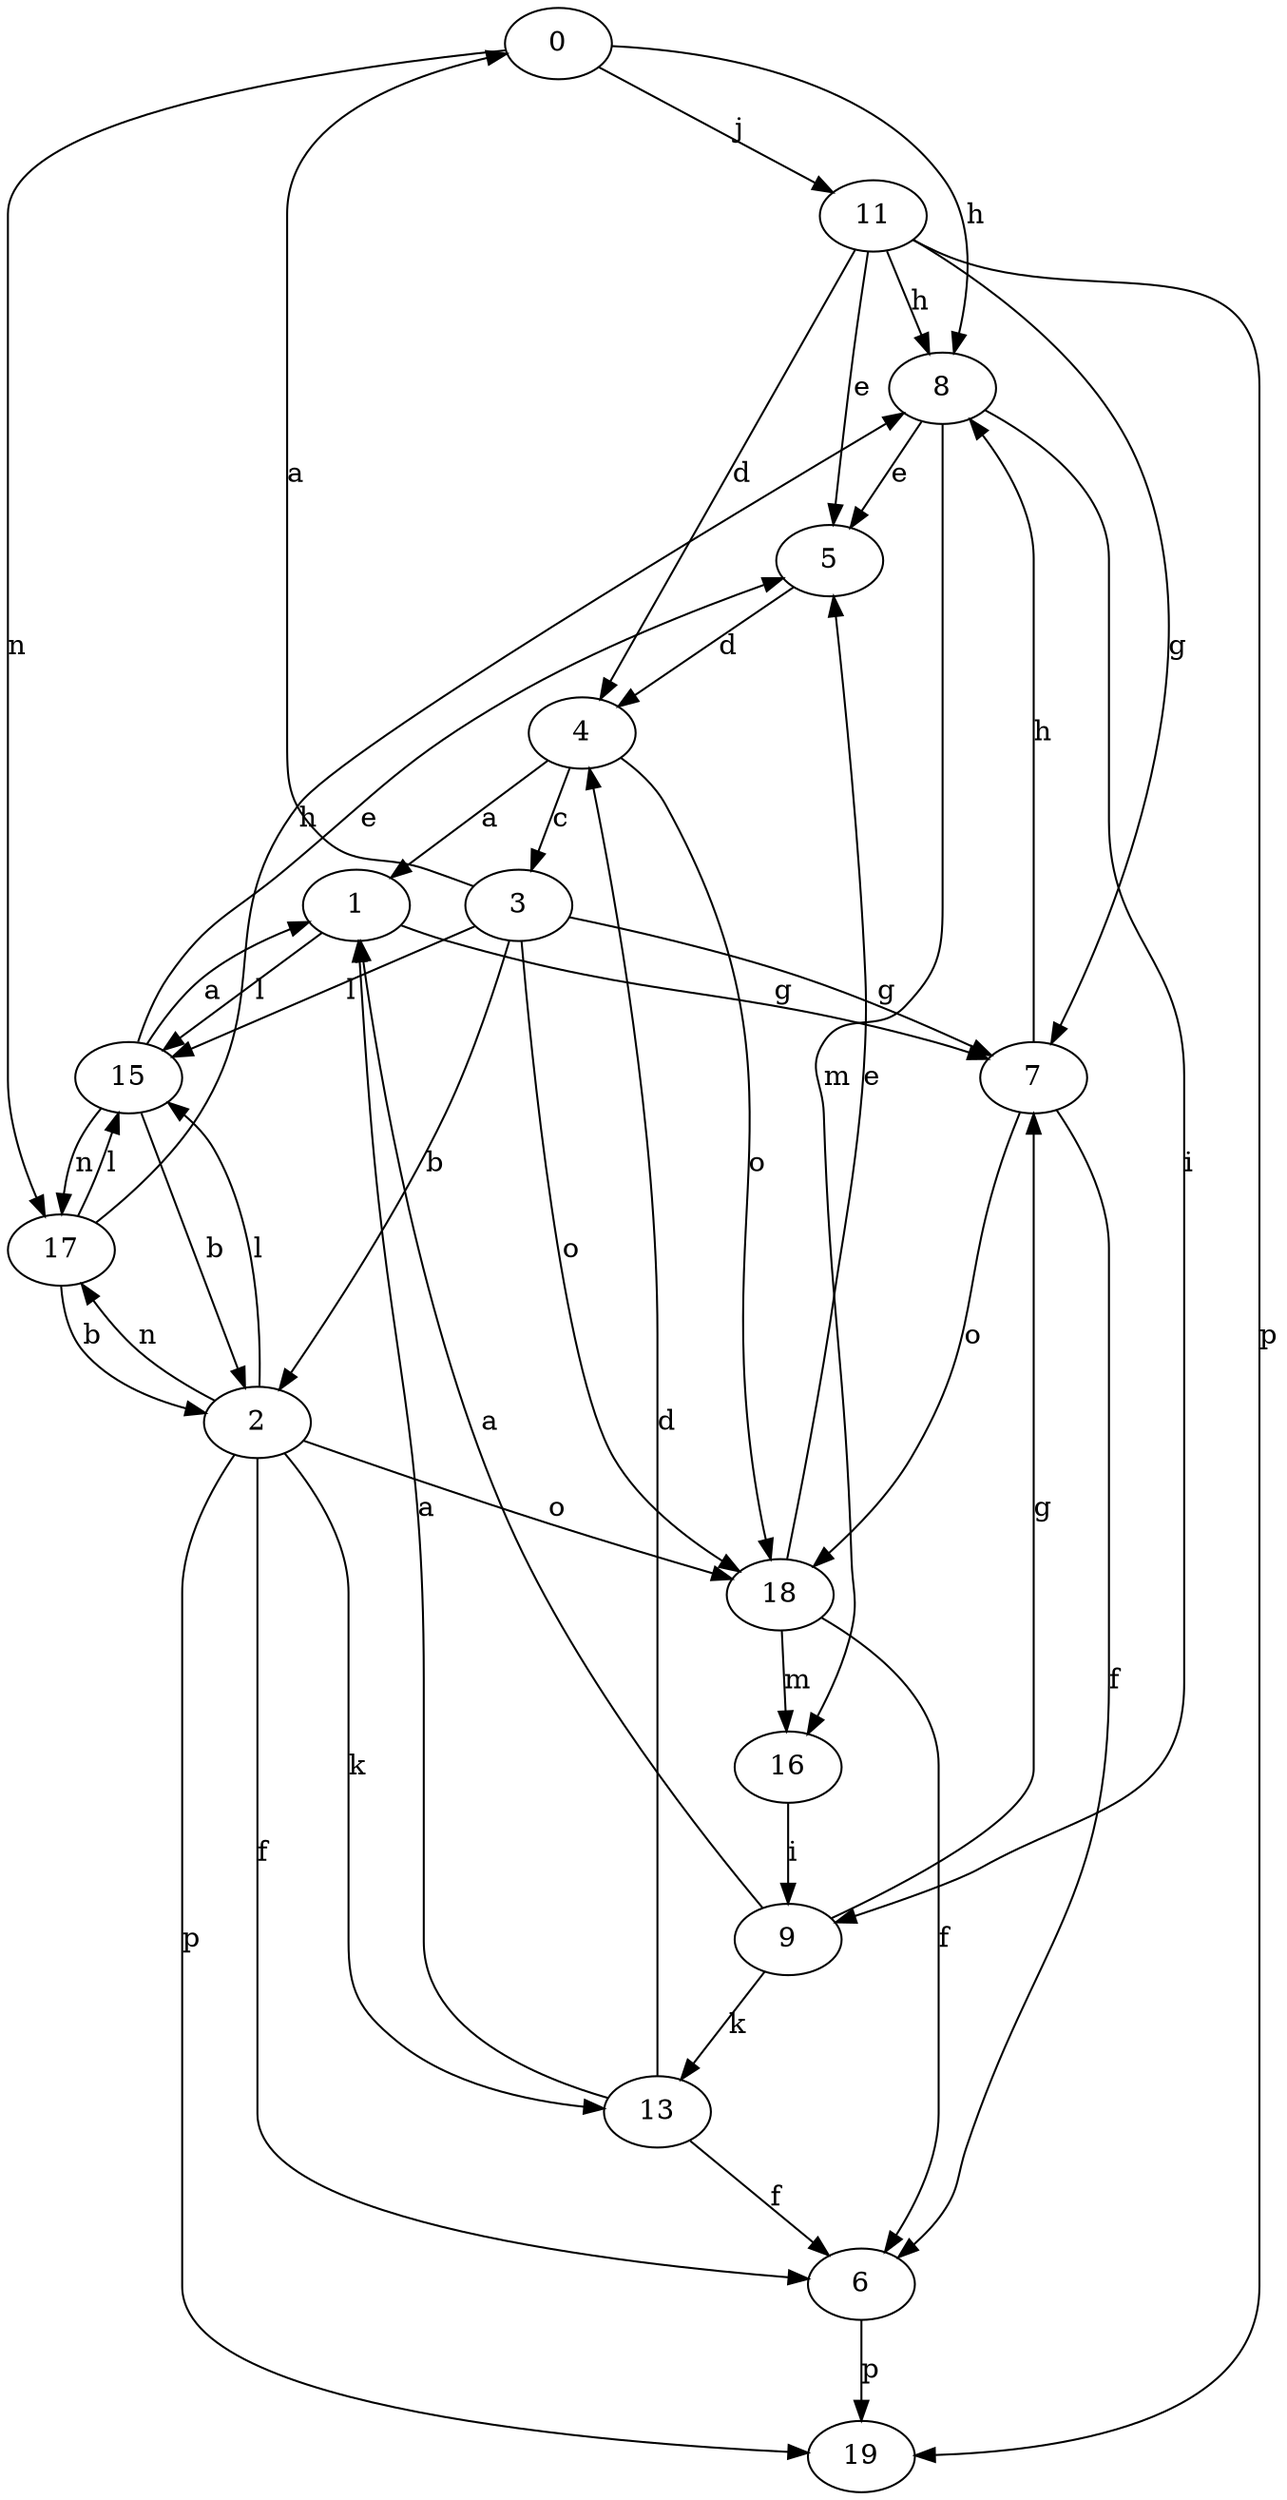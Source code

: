 strict digraph  {
0;
1;
2;
3;
4;
5;
6;
7;
8;
9;
11;
13;
15;
16;
17;
18;
19;
0 -> 8  [label=h];
0 -> 11  [label=j];
0 -> 17  [label=n];
1 -> 7  [label=g];
1 -> 15  [label=l];
2 -> 6  [label=f];
2 -> 13  [label=k];
2 -> 15  [label=l];
2 -> 17  [label=n];
2 -> 18  [label=o];
2 -> 19  [label=p];
3 -> 0  [label=a];
3 -> 2  [label=b];
3 -> 7  [label=g];
3 -> 15  [label=l];
3 -> 18  [label=o];
4 -> 1  [label=a];
4 -> 3  [label=c];
4 -> 18  [label=o];
5 -> 4  [label=d];
6 -> 19  [label=p];
7 -> 6  [label=f];
7 -> 8  [label=h];
7 -> 18  [label=o];
8 -> 5  [label=e];
8 -> 9  [label=i];
8 -> 16  [label=m];
9 -> 1  [label=a];
9 -> 7  [label=g];
9 -> 13  [label=k];
11 -> 4  [label=d];
11 -> 5  [label=e];
11 -> 7  [label=g];
11 -> 8  [label=h];
11 -> 19  [label=p];
13 -> 1  [label=a];
13 -> 4  [label=d];
13 -> 6  [label=f];
15 -> 1  [label=a];
15 -> 2  [label=b];
15 -> 5  [label=e];
15 -> 17  [label=n];
16 -> 9  [label=i];
17 -> 2  [label=b];
17 -> 8  [label=h];
17 -> 15  [label=l];
18 -> 5  [label=e];
18 -> 6  [label=f];
18 -> 16  [label=m];
}
